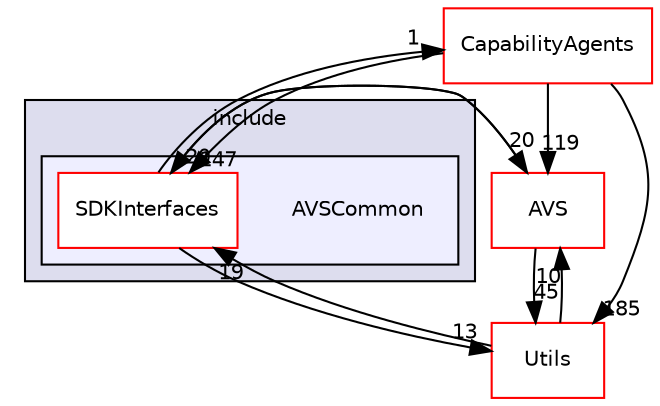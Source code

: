 digraph "/workplace/avs-device-sdk/AVSCommon/SDKInterfaces/include/AVSCommon" {
  compound=true
  node [ fontsize="10", fontname="Helvetica"];
  edge [ labelfontsize="10", labelfontname="Helvetica"];
  subgraph clusterdir_17341252d14ec499eb3e1f7903ffcdf5 {
    graph [ bgcolor="#ddddee", pencolor="black", label="include" fontname="Helvetica", fontsize="10", URL="dir_17341252d14ec499eb3e1f7903ffcdf5.html"]
  subgraph clusterdir_5021e1325decff0a465f80b9ba997f55 {
    graph [ bgcolor="#eeeeff", pencolor="black", label="" URL="dir_5021e1325decff0a465f80b9ba997f55.html"];
    dir_5021e1325decff0a465f80b9ba997f55 [shape=plaintext label="AVSCommon"];
    dir_304e5c5f242f015339c8e1473ae913b8 [shape=box label="SDKInterfaces" color="red" fillcolor="white" style="filled" URL="dir_304e5c5f242f015339c8e1473ae913b8.html"];
  }
  }
  dir_7cf910bd1d7603f12ef47ff650cec893 [shape=box label="CapabilityAgents" fillcolor="white" style="filled" color="red" URL="dir_7cf910bd1d7603f12ef47ff650cec893.html"];
  dir_80711c2a226d5fced33fce22558d3784 [shape=box label="AVS" fillcolor="white" style="filled" color="red" URL="dir_80711c2a226d5fced33fce22558d3784.html"];
  dir_49dd3d9ac5586189aa170bac46425b9c [shape=box label="Utils" fillcolor="white" style="filled" color="red" URL="dir_49dd3d9ac5586189aa170bac46425b9c.html"];
  dir_7cf910bd1d7603f12ef47ff650cec893->dir_304e5c5f242f015339c8e1473ae913b8 [headlabel="147", labeldistance=1.5 headhref="dir_000054_000077.html"];
  dir_7cf910bd1d7603f12ef47ff650cec893->dir_80711c2a226d5fced33fce22558d3784 [headlabel="119", labeldistance=1.5 headhref="dir_000054_000048.html"];
  dir_7cf910bd1d7603f12ef47ff650cec893->dir_49dd3d9ac5586189aa170bac46425b9c [headlabel="185", labeldistance=1.5 headhref="dir_000054_000066.html"];
  dir_304e5c5f242f015339c8e1473ae913b8->dir_7cf910bd1d7603f12ef47ff650cec893 [headlabel="1", labeldistance=1.5 headhref="dir_000077_000054.html"];
  dir_304e5c5f242f015339c8e1473ae913b8->dir_80711c2a226d5fced33fce22558d3784 [headlabel="20", labeldistance=1.5 headhref="dir_000077_000048.html"];
  dir_304e5c5f242f015339c8e1473ae913b8->dir_49dd3d9ac5586189aa170bac46425b9c [headlabel="13", labeldistance=1.5 headhref="dir_000077_000066.html"];
  dir_80711c2a226d5fced33fce22558d3784->dir_304e5c5f242f015339c8e1473ae913b8 [headlabel="20", labeldistance=1.5 headhref="dir_000048_000077.html"];
  dir_80711c2a226d5fced33fce22558d3784->dir_49dd3d9ac5586189aa170bac46425b9c [headlabel="45", labeldistance=1.5 headhref="dir_000048_000066.html"];
  dir_49dd3d9ac5586189aa170bac46425b9c->dir_304e5c5f242f015339c8e1473ae913b8 [headlabel="19", labeldistance=1.5 headhref="dir_000066_000077.html"];
  dir_49dd3d9ac5586189aa170bac46425b9c->dir_80711c2a226d5fced33fce22558d3784 [headlabel="10", labeldistance=1.5 headhref="dir_000066_000048.html"];
}
